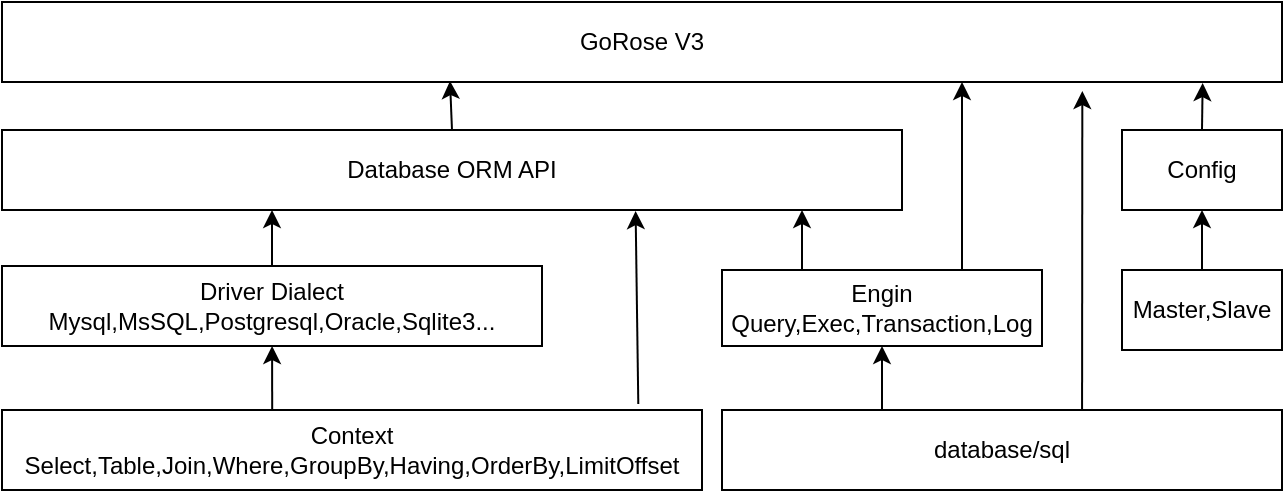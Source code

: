 <mxfile>
    <diagram id="nHGE5eSV5kb8BZl-27XF" name="第 1 页">
        <mxGraphModel dx="965" dy="767" grid="1" gridSize="10" guides="1" tooltips="1" connect="1" arrows="1" fold="1" page="1" pageScale="1" pageWidth="1654" pageHeight="2336" background="none" math="0" shadow="0">
            <root>
                <mxCell id="0"/>
                <mxCell id="1" parent="0"/>
                <mxCell id="22" value="" style="edgeStyle=none;html=1;exitX=0.386;exitY=0;exitDx=0;exitDy=0;exitPerimeter=0;" edge="1" parent="1" source="2" target="11">
                    <mxGeometry relative="1" as="geometry"/>
                </mxCell>
                <mxCell id="23" style="edgeStyle=none;html=1;exitX=0.909;exitY=-0.075;exitDx=0;exitDy=0;entryX=0.704;entryY=1.013;entryDx=0;entryDy=0;entryPerimeter=0;exitPerimeter=0;" edge="1" parent="1" source="2" target="9">
                    <mxGeometry relative="1" as="geometry"/>
                </mxCell>
                <mxCell id="2" value="Context&lt;br&gt;Select,Table,Join,Where,GroupBy,Having,OrderBy,LimitOffset" style="rounded=0;whiteSpace=wrap;html=1;" vertex="1" parent="1">
                    <mxGeometry x="580" y="460" width="350" height="40" as="geometry"/>
                </mxCell>
                <mxCell id="33" style="edgeStyle=none;html=1;exitX=0.75;exitY=0;exitDx=0;exitDy=0;entryX=0.75;entryY=1;entryDx=0;entryDy=0;" edge="1" parent="1" source="7" target="10">
                    <mxGeometry relative="1" as="geometry">
                        <mxPoint x="1020" y="300" as="targetPoint"/>
                    </mxGeometry>
                </mxCell>
                <mxCell id="36" style="edgeStyle=none;html=1;exitX=0.25;exitY=0;exitDx=0;exitDy=0;" edge="1" parent="1" source="7">
                    <mxGeometry relative="1" as="geometry">
                        <mxPoint x="980" y="360" as="targetPoint"/>
                    </mxGeometry>
                </mxCell>
                <mxCell id="7" value="Engin&lt;br&gt;Query,Exec,Transaction,Log" style="rounded=0;whiteSpace=wrap;html=1;" vertex="1" parent="1">
                    <mxGeometry x="940" y="390" width="160" height="38" as="geometry"/>
                </mxCell>
                <mxCell id="24" value="" style="edgeStyle=none;html=1;entryX=0.5;entryY=1;entryDx=0;entryDy=0;" edge="1" parent="1" target="7">
                    <mxGeometry relative="1" as="geometry">
                        <mxPoint x="1020" y="460" as="sourcePoint"/>
                        <mxPoint x="1040" y="400" as="targetPoint"/>
                    </mxGeometry>
                </mxCell>
                <mxCell id="34" style="edgeStyle=none;html=1;entryX=0.844;entryY=1.113;entryDx=0;entryDy=0;entryPerimeter=0;exitX=0.643;exitY=0;exitDx=0;exitDy=0;exitPerimeter=0;" edge="1" parent="1" source="8" target="10">
                    <mxGeometry relative="1" as="geometry"/>
                </mxCell>
                <mxCell id="8" value="database/sql" style="rounded=0;whiteSpace=wrap;html=1;" vertex="1" parent="1">
                    <mxGeometry x="940" y="460" width="280" height="40" as="geometry"/>
                </mxCell>
                <mxCell id="35" style="edgeStyle=none;html=1;exitX=0.5;exitY=0;exitDx=0;exitDy=0;entryX=0.35;entryY=0.988;entryDx=0;entryDy=0;entryPerimeter=0;" edge="1" parent="1" source="9" target="10">
                    <mxGeometry relative="1" as="geometry"/>
                </mxCell>
                <mxCell id="9" value="Database ORM API" style="rounded=0;whiteSpace=wrap;html=1;" vertex="1" parent="1">
                    <mxGeometry x="580" y="320" width="450" height="40" as="geometry"/>
                </mxCell>
                <mxCell id="10" value="GoRose V3" style="rounded=0;whiteSpace=wrap;html=1;" vertex="1" parent="1">
                    <mxGeometry x="580" y="256" width="640" height="40" as="geometry"/>
                </mxCell>
                <mxCell id="18" style="edgeStyle=none;html=1;exitX=0.5;exitY=0;exitDx=0;exitDy=0;entryX=0.3;entryY=1;entryDx=0;entryDy=0;entryPerimeter=0;" edge="1" parent="1" source="11" target="9">
                    <mxGeometry relative="1" as="geometry"/>
                </mxCell>
                <mxCell id="11" value="Driver Dialect&lt;br&gt;Mysql,MsSQL,Postgresql,Oracle,Sqlite3..." style="rounded=0;whiteSpace=wrap;html=1;" vertex="1" parent="1">
                    <mxGeometry x="580" y="388" width="270" height="40" as="geometry"/>
                </mxCell>
                <mxCell id="31" style="edgeStyle=none;html=1;exitX=0.5;exitY=0;exitDx=0;exitDy=0;entryX=0.938;entryY=1.013;entryDx=0;entryDy=0;entryPerimeter=0;" edge="1" parent="1" source="12" target="10">
                    <mxGeometry relative="1" as="geometry"/>
                </mxCell>
                <mxCell id="12" value="Config" style="rounded=0;whiteSpace=wrap;html=1;" vertex="1" parent="1">
                    <mxGeometry x="1140" y="320" width="80" height="40" as="geometry"/>
                </mxCell>
                <mxCell id="30" style="edgeStyle=none;html=1;exitX=0.5;exitY=0;exitDx=0;exitDy=0;entryX=0.5;entryY=1;entryDx=0;entryDy=0;" edge="1" parent="1" source="28" target="12">
                    <mxGeometry relative="1" as="geometry"/>
                </mxCell>
                <mxCell id="28" value="Master,Slave" style="rounded=0;whiteSpace=wrap;html=1;" vertex="1" parent="1">
                    <mxGeometry x="1140" y="390" width="80" height="40" as="geometry"/>
                </mxCell>
            </root>
        </mxGraphModel>
    </diagram>
</mxfile>